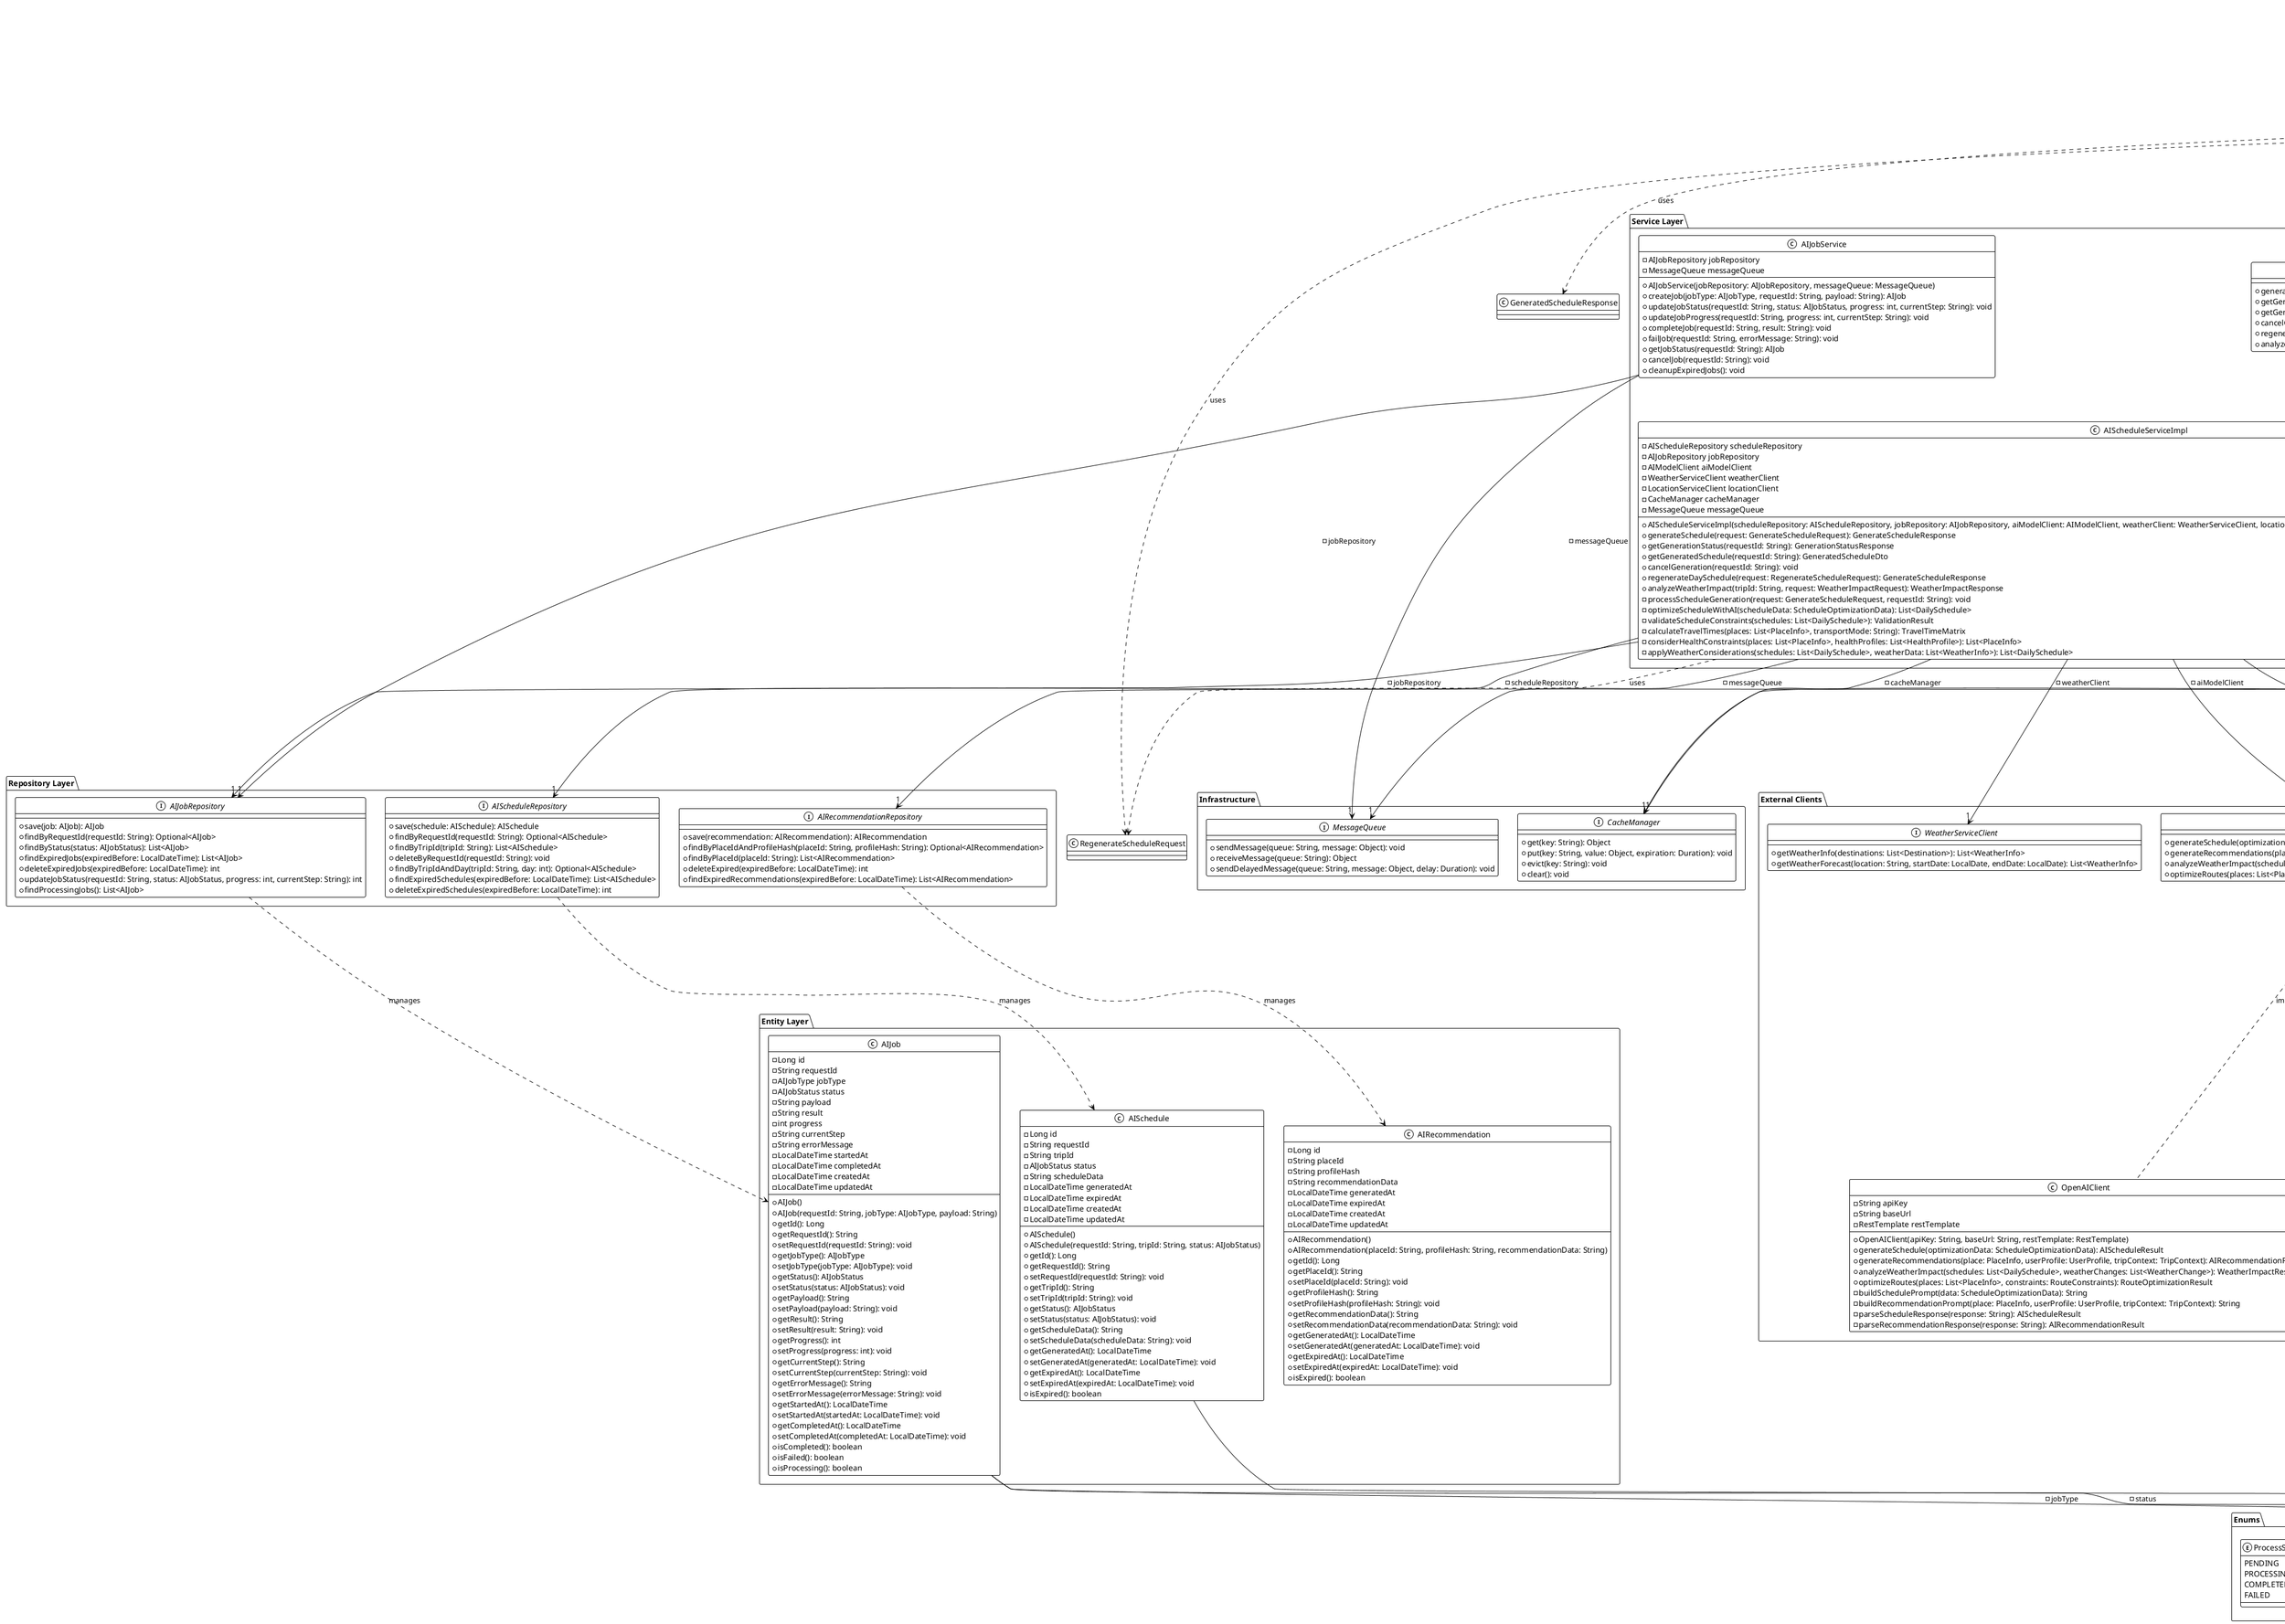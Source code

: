 @startuml
!theme mono

title AI 서비스 클래스 설계서 (Layered Architecture)

' ======================================
' Controller Layer
' ======================================
package "Controller Layer" {
    class AIScheduleController {
        -AIScheduleService aiScheduleService
        -AIScheduleValidator scheduleValidator
        +AIScheduleController(aiScheduleService: AIScheduleService, scheduleValidator: AIScheduleValidator)
        +generateAISchedule(request: GenerateScheduleRequest): ResponseEntity<GenerateScheduleResponse>
        +getGenerationStatus(requestId: String): ResponseEntity<GenerationStatusResponse>
        +getGeneratedSchedule(requestId: String): ResponseEntity<GeneratedScheduleResponse>
        +cancelGeneration(requestId: String): ResponseEntity<Void>
        +regenerateDaySchedule(request: RegenerateScheduleRequest): ResponseEntity<GenerateScheduleResponse>
        +analyzeWeatherImpact(tripId: String, request: WeatherImpactRequest): ResponseEntity<WeatherImpactResponse>
    }

    class AIRecommendationController {
        -AIRecommendationService recommendationService
        -RecommendationValidator recommendationValidator
        +AIRecommendationController(recommendationService: AIRecommendationService, recommendationValidator: RecommendationValidator)
        +generatePlaceRecommendations(placeId: String, request: RecommendationRequest): ResponseEntity<RecommendationResponse>
    }
}

' ======================================
' Service Layer
' ======================================
package "Service Layer" {
    interface AIScheduleService {
        +generateSchedule(request: GenerateScheduleRequest): GenerateScheduleResponse
        +getGenerationStatus(requestId: String): GenerationStatusResponse
        +getGeneratedSchedule(requestId: String): GeneratedScheduleDto
        +cancelGeneration(requestId: String): void
        +regenerateDaySchedule(request: RegenerateScheduleRequest): GenerateScheduleResponse
        +analyzeWeatherImpact(tripId: String, request: WeatherImpactRequest): WeatherImpactResponse
    }

    class AIScheduleServiceImpl {
        -AIScheduleRepository scheduleRepository
        -AIJobRepository jobRepository
        -AIModelClient aiModelClient
        -WeatherServiceClient weatherClient
        -LocationServiceClient locationClient
        -CacheManager cacheManager
        -MessageQueue messageQueue
        +AIScheduleServiceImpl(scheduleRepository: AIScheduleRepository, jobRepository: AIJobRepository, aiModelClient: AIModelClient, weatherClient: WeatherServiceClient, locationClient: LocationServiceClient, cacheManager: CacheManager, messageQueue: MessageQueue)
        +generateSchedule(request: GenerateScheduleRequest): GenerateScheduleResponse
        +getGenerationStatus(requestId: String): GenerationStatusResponse
        +getGeneratedSchedule(requestId: String): GeneratedScheduleDto
        +cancelGeneration(requestId: String): void
        +regenerateDaySchedule(request: RegenerateScheduleRequest): GenerateScheduleResponse
        +analyzeWeatherImpact(tripId: String, request: WeatherImpactRequest): WeatherImpactResponse
        -processScheduleGeneration(request: GenerateScheduleRequest, requestId: String): void
        -optimizeScheduleWithAI(scheduleData: ScheduleOptimizationData): List<DailySchedule>
        -validateScheduleConstraints(schedules: List<DailySchedule>): ValidationResult
        -calculateTravelTimes(places: List<PlaceInfo>, transportMode: String): TravelTimeMatrix
        -considerHealthConstraints(places: List<PlaceInfo>, healthProfiles: List<HealthProfile>): List<PlaceInfo>
        -applyWeatherConsiderations(schedules: List<DailySchedule>, weatherData: List<WeatherInfo>): List<DailySchedule>
    }

    interface AIRecommendationService {
        +generatePlaceRecommendations(placeId: String, request: RecommendationRequest): RecommendationResponse
        +getCachedRecommendations(placeId: String, profileHash: String): RecommendationResponse
        +cacheRecommendations(placeId: String, profileHash: String, recommendations: RecommendationResponse): void
    }

    class AIRecommendationServiceImpl {
        -AIRecommendationRepository recommendationRepository
        -AIModelClient aiModelClient
        -LocationServiceClient locationClient
        -CacheManager cacheManager
        +AIRecommendationServiceImpl(recommendationRepository: AIRecommendationRepository, aiModelClient: AIModelClient, locationClient: LocationServiceClient, cacheManager: CacheManager)
        +generatePlaceRecommendations(placeId: String, request: RecommendationRequest): RecommendationResponse
        +getCachedRecommendations(placeId: String, profileHash: String): RecommendationResponse
        +cacheRecommendations(placeId: String, profileHash: String, recommendations: RecommendationResponse): void
        -generatePersonalizedRecommendations(place: PlaceInfo, userProfile: UserProfile, tripContext: TripContext): RecommendationData
        -generateProfileHash(userProfile: UserProfile, tripContext: TripContext): String
        -extractPlaceInsights(place: PlaceInfo): PlaceInsights
        -generateAlternativePlaces(place: PlaceInfo, userProfile: UserProfile): List<AlternativePlace>
    }

    class AIJobService {
        -AIJobRepository jobRepository
        -MessageQueue messageQueue
        +AIJobService(jobRepository: AIJobRepository, messageQueue: MessageQueue)
        +createJob(jobType: AIJobType, requestId: String, payload: String): AIJob
        +updateJobStatus(requestId: String, status: AIJobStatus, progress: int, currentStep: String): void
        +updateJobProgress(requestId: String, progress: int, currentStep: String): void
        +completeJob(requestId: String, result: String): void
        +failJob(requestId: String, errorMessage: String): void
        +getJobStatus(requestId: String): AIJob
        +cancelJob(requestId: String): void
        +cleanupExpiredJobs(): void
    }
}

' ======================================
' Repository Layer
' ======================================
package "Repository Layer" {
    interface AIScheduleRepository {
        +save(schedule: AISchedule): AISchedule
        +findByRequestId(requestId: String): Optional<AISchedule>
        +findByTripId(tripId: String): List<AISchedule>
        +deleteByRequestId(requestId: String): void
        +findByTripIdAndDay(tripId: String, day: int): Optional<AISchedule>
        +findExpiredSchedules(expiredBefore: LocalDateTime): List<AISchedule>
        +deleteExpiredSchedules(expiredBefore: LocalDateTime): int
    }

    interface AIJobRepository {
        +save(job: AIJob): AIJob
        +findByRequestId(requestId: String): Optional<AIJob>
        +findByStatus(status: AIJobStatus): List<AIJob>
        +findExpiredJobs(expiredBefore: LocalDateTime): List<AIJob>
        +deleteExpiredJobs(expiredBefore: LocalDateTime): int
        +updateJobStatus(requestId: String, status: AIJobStatus, progress: int, currentStep: String): int
        +findProcessingJobs(): List<AIJob>
    }

    interface AIRecommendationRepository {
        +save(recommendation: AIRecommendation): AIRecommendation
        +findByPlaceIdAndProfileHash(placeId: String, profileHash: String): Optional<AIRecommendation>
        +findByPlaceId(placeId: String): List<AIRecommendation>
        +deleteExpired(expiredBefore: LocalDateTime): int
        +findExpiredRecommendations(expiredBefore: LocalDateTime): List<AIRecommendation>
    }
}

' ======================================
' Entity Layer
' ======================================
package "Entity Layer" {
    class AISchedule {
        -Long id
        -String requestId
        -String tripId
        -AIJobStatus status
        -String scheduleData
        -LocalDateTime generatedAt
        -LocalDateTime expiredAt
        -LocalDateTime createdAt
        -LocalDateTime updatedAt
        +AISchedule()
        +AISchedule(requestId: String, tripId: String, status: AIJobStatus)
        +getId(): Long
        +getRequestId(): String
        +setRequestId(requestId: String): void
        +getTripId(): String
        +setTripId(tripId: String): void
        +getStatus(): AIJobStatus
        +setStatus(status: AIJobStatus): void
        +getScheduleData(): String
        +setScheduleData(scheduleData: String): void
        +getGeneratedAt(): LocalDateTime
        +setGeneratedAt(generatedAt: LocalDateTime): void
        +getExpiredAt(): LocalDateTime
        +setExpiredAt(expiredAt: LocalDateTime): void
        +isExpired(): boolean
    }

    class AIJob {
        -Long id
        -String requestId
        -AIJobType jobType
        -AIJobStatus status
        -String payload
        -String result
        -int progress
        -String currentStep
        -String errorMessage
        -LocalDateTime startedAt
        -LocalDateTime completedAt
        -LocalDateTime createdAt
        -LocalDateTime updatedAt
        +AIJob()
        +AIJob(requestId: String, jobType: AIJobType, payload: String)
        +getId(): Long
        +getRequestId(): String
        +setRequestId(requestId: String): void
        +getJobType(): AIJobType
        +setJobType(jobType: AIJobType): void
        +getStatus(): AIJobStatus
        +setStatus(status: AIJobStatus): void
        +getPayload(): String
        +setPayload(payload: String): void
        +getResult(): String
        +setResult(result: String): void
        +getProgress(): int
        +setProgress(progress: int): void
        +getCurrentStep(): String
        +setCurrentStep(currentStep: String): void
        +getErrorMessage(): String
        +setErrorMessage(errorMessage: String): void
        +getStartedAt(): LocalDateTime
        +setStartedAt(startedAt: LocalDateTime): void
        +getCompletedAt(): LocalDateTime
        +setCompletedAt(completedAt: LocalDateTime): void
        +isCompleted(): boolean
        +isFailed(): boolean
        +isProcessing(): boolean
    }

    class AIRecommendation {
        -Long id
        -String placeId
        -String profileHash
        -String recommendationData
        -LocalDateTime generatedAt
        -LocalDateTime expiredAt
        -LocalDateTime createdAt
        -LocalDateTime updatedAt
        +AIRecommendation()
        +AIRecommendation(placeId: String, profileHash: String, recommendationData: String)
        +getId(): Long
        +getPlaceId(): String
        +setPlaceId(placeId: String): void
        +getProfileHash(): String
        +setProfileHash(profileHash: String): void
        +getRecommendationData(): String
        +setRecommendationData(recommendationData: String): void
        +getGeneratedAt(): LocalDateTime
        +setGeneratedAt(generatedAt: LocalDateTime): void
        +getExpiredAt(): LocalDateTime
        +setExpiredAt(expiredAt: LocalDateTime): void
        +isExpired(): boolean
    }
}

' ======================================
' DTO Layer
' ======================================
package "DTO Layer" {
    class GenerateScheduleRequest {
        -String tripId
        -String tripName
        -String transportMode
        -String startTime
        -List<TripMember> members
        -List<Destination> destinations
        -String specialRequests
        +GenerateScheduleRequest()
        +getTripId(): String
        +setTripId(tripId: String): void
        +getTripName(): String
        +setTripName(tripName: String): void
        +getTransportMode(): String
        +setTransportMode(transportMode: String): void
        +getStartTime(): String
        +setStartTime(startTime: String): void
        +getMembers(): List<TripMember>
        +setMembers(members: List<TripMember>): void
        +getDestinations(): List<Destination>
        +setDestinations(destinations: List<Destination>): void
        +getSpecialRequests(): String
        +setSpecialRequests(specialRequests: String): void
    }

    class GenerateScheduleResponse {
        -String requestId
        -AIJobStatus status
        -String message
        -int estimatedTime
        +GenerateScheduleResponse()
        +GenerateScheduleResponse(requestId: String, status: AIJobStatus, message: String)
        +getRequestId(): String
        +setRequestId(requestId: String): void
        +getStatus(): AIJobStatus
        +setStatus(status: AIJobStatus): void
        +getMessage(): String
        +setMessage(message: String): void
        +getEstimatedTime(): int
        +setEstimatedTime(estimatedTime: int): void
    }

    class GenerationStatusResponse {
        -String requestId
        -AIJobStatus status
        -int progress
        -String currentStep
        -List<ProcessStep> steps
        -int estimatedTime
        -String error
        +GenerationStatusResponse()
        +getRequestId(): String
        +setRequestId(requestId: String): void
        +getStatus(): AIJobStatus
        +setStatus(status: AIJobStatus): void
        +getProgress(): int
        +setProgress(progress: int): void
        +getCurrentStep(): String
        +setCurrentStep(currentStep: String): void
        +getSteps(): List<ProcessStep>
        +setSteps(steps: List<ProcessStep>): void
        +getEstimatedTime(): int
        +setEstimatedTime(estimatedTime: int): void
        +getError(): String
        +setError(error: String): void
    }

    class GeneratedScheduleDto {
        -String requestId
        -String tripId
        -AIJobStatus status
        -LocalDateTime generatedAt
        -List<DailyScheduleDto> schedules
        -ScheduleMetadata metadata
        +GeneratedScheduleDto()
        +getRequestId(): String
        +setRequestId(requestId: String): void
        +getTripId(): String
        +setTripId(tripId: String): void
        +getStatus(): AIJobStatus
        +setStatus(status: AIJobStatus): void
        +getGeneratedAt(): LocalDateTime
        +setGeneratedAt(generatedAt: LocalDateTime): void
        +getSchedules(): List<DailyScheduleDto>
        +setSchedules(schedules: List<DailyScheduleDto>): void
        +getMetadata(): ScheduleMetadata
        +setMetadata(metadata: ScheduleMetadata): void
    }

    class RecommendationRequest {
        -String placeName
        -String placeType
        -String placeAddress
        -UserProfile userProfile
        -TripContext tripContext
        +RecommendationRequest()
        +getPlaceName(): String
        +setPlaceName(placeName: String): void
        +getPlaceType(): String
        +setPlaceType(placeType: String): void
        +getPlaceAddress(): String
        +setPlaceAddress(placeAddress: String): void
        +getUserProfile(): UserProfile
        +setUserProfile(userProfile: UserProfile): void
        +getTripContext(): TripContext
        +setTripContext(tripContext: TripContext): void
    }

    class RecommendationResponse {
        -String placeId
        -RecommendationData recommendations
        -LocalDateTime generatedAt
        -LocalDateTime cacheExpiry
        +RecommendationResponse()
        +getPlaceId(): String
        +setPlaceId(placeId: String): void
        +getRecommendations(): RecommendationData
        +setRecommendations(recommendations: RecommendationData): void
        +getGeneratedAt(): LocalDateTime
        +setGeneratedAt(generatedAt: LocalDateTime): void
        +getCacheExpiry(): LocalDateTime
        +setCacheExpiry(cacheExpiry: LocalDateTime): void
    }

    class WeatherImpactRequest {
        -List<DailyScheduleDto> schedules
        -List<WeatherChange> weatherChanges
        +WeatherImpactRequest()
        +getSchedules(): List<DailyScheduleDto>
        +setSchedules(schedules: List<DailyScheduleDto>): void
        +getWeatherChanges(): List<WeatherChange>
        +setWeatherChanges(weatherChanges: List<WeatherChange>): void
    }

    class WeatherImpactResponse {
        -List<ImpactedDay> impactedDays
        +WeatherImpactResponse()
        +getImpactedDays(): List<ImpactedDay>
        +setImpactedDays(impactedDays: List<ImpactedDay>): void
    }
}

' ======================================
' Enum Classes
' ======================================
package "Enums" {
    enum AIJobType {
        SCHEDULE_GENERATION
        SCHEDULE_REGENERATION
        RECOMMENDATION_GENERATION
        WEATHER_IMPACT_ANALYSIS
    }

    enum AIJobStatus {
        QUEUED
        PROCESSING
        COMPLETED
        FAILED
        CANCELLED
    }

    enum ProcessStepStatus {
        PENDING
        PROCESSING
        COMPLETED
        FAILED
    }
}

' ======================================
' External Clients
' ======================================
package "External Clients" {
    interface AIModelClient {
        +generateSchedule(optimizationData: ScheduleOptimizationData): AIScheduleResult
        +generateRecommendations(place: PlaceInfo, userProfile: UserProfile, tripContext: TripContext): AIRecommendationResult
        +analyzeWeatherImpact(schedules: List<DailySchedule>, weatherChanges: List<WeatherChange>): WeatherImpactResult
        +optimizeRoutes(places: List<PlaceInfo>, constraints: RouteConstraints): RouteOptimizationResult
    }

    class OpenAIClient {
        -String apiKey
        -String baseUrl
        -RestTemplate restTemplate
        +OpenAIClient(apiKey: String, baseUrl: String, restTemplate: RestTemplate)
        +generateSchedule(optimizationData: ScheduleOptimizationData): AIScheduleResult
        +generateRecommendations(place: PlaceInfo, userProfile: UserProfile, tripContext: TripContext): AIRecommendationResult
        +analyzeWeatherImpact(schedules: List<DailySchedule>, weatherChanges: List<WeatherChange>): WeatherImpactResult
        +optimizeRoutes(places: List<PlaceInfo>, constraints: RouteConstraints): RouteOptimizationResult
        -buildSchedulePrompt(data: ScheduleOptimizationData): String
        -buildRecommendationPrompt(place: PlaceInfo, userProfile: UserProfile, tripContext: TripContext): String
        -parseScheduleResponse(response: String): AIScheduleResult
        -parseRecommendationResponse(response: String): AIRecommendationResult
    }

    class ClaudeClient {
        -String apiKey
        -String baseUrl
        -RestTemplate restTemplate
        +ClaudeClient(apiKey: String, baseUrl: String, restTemplate: RestTemplate)
        +generateSchedule(optimizationData: ScheduleOptimizationData): AIScheduleResult
        +generateRecommendations(place: PlaceInfo, userProfile: UserProfile, tripContext: TripContext): AIRecommendationResult
        +analyzeWeatherImpact(schedules: List<DailySchedule>, weatherChanges: List<WeatherChange>): WeatherImpactResult
        +optimizeRoutes(places: List<PlaceInfo>, constraints: RouteConstraints): RouteOptimizationResult
        -buildAnthropicRequest(messages: List<Message>): AnthropicRequest
        -parseAnthropicResponse(response: AnthropicResponse): AIResult
    }

    interface WeatherServiceClient {
        +getWeatherInfo(destinations: List<Destination>): List<WeatherInfo>
        +getWeatherForecast(location: String, startDate: LocalDate, endDate: LocalDate): List<WeatherInfo>
    }

    interface LocationServiceClient {
        +getPlaceDetails(placeId: String): PlaceInfo
        +searchPlaces(query: String, location: String): List<PlaceInfo>
    }
}

' ======================================
' Validation Layer
' ======================================
package "Validation Layer" {
    class AIScheduleValidator {
        +validateGenerateScheduleRequest(request: GenerateScheduleRequest): void
        +validateRegenerateScheduleRequest(request: RegenerateScheduleRequest): void
        +validateWeatherImpactRequest(request: WeatherImpactRequest): void
        -validateTripMembers(members: List<TripMember>): void
        -validateDestinations(destinations: List<Destination>): void
        -validateTransportMode(transportMode: String): void
        -validateTimeFormat(time: String): void
    }

    class RecommendationValidator {
        +validateRecommendationRequest(request: RecommendationRequest): void
        -validatePlaceInfo(placeName: String, placeType: String): void
        -validateUserProfile(userProfile: UserProfile): void
        -validateTripContext(tripContext: TripContext): void
    }
}

' ======================================
' Cache & Message Queue
' ======================================
package "Infrastructure" {
    interface CacheManager {
        +get(key: String): Object
        +put(key: String, value: Object, expiration: Duration): void
        +evict(key: String): void
        +clear(): void
    }

    interface MessageQueue {
        +sendMessage(queue: String, message: Object): void
        +receiveMessage(queue: String): Object
        +sendDelayedMessage(queue: String, message: Object, delay: Duration): void
    }
}

' ======================================
' Relationships
' ======================================

' Controller Layer Associations (의존성 주입으로 보유)
AIScheduleController --> "1" AIScheduleService : -aiScheduleService
AIScheduleController --> "1" AIScheduleValidator : -scheduleValidator
AIRecommendationController --> "1" AIRecommendationService : -recommendationService
AIRecommendationController --> "1" RecommendationValidator : -recommendationValidator

' Service Interface Realizations (인터페이스 구현)
AIScheduleService <|.. AIScheduleServiceImpl : implements
AIRecommendationService <|.. AIRecommendationServiceImpl : implements

' Service Layer Associations (의존성 주입으로 보유)
AIScheduleServiceImpl --> "1" AIScheduleRepository : -scheduleRepository
AIScheduleServiceImpl --> "1" AIJobRepository : -jobRepository
AIScheduleServiceImpl --> "1" AIModelClient : -aiModelClient
AIScheduleServiceImpl --> "1" WeatherServiceClient : -weatherClient
AIScheduleServiceImpl --> "1" LocationServiceClient : -locationClient
AIScheduleServiceImpl --> "1" CacheManager : -cacheManager
AIScheduleServiceImpl --> "1" MessageQueue : -messageQueue

AIRecommendationServiceImpl --> "1" AIRecommendationRepository : -recommendationRepository
AIRecommendationServiceImpl --> "1" AIModelClient : -aiModelClient
AIRecommendationServiceImpl --> "1" LocationServiceClient : -locationClient
AIRecommendationServiceImpl --> "1" CacheManager : -cacheManager

AIJobService --> "1" AIJobRepository : -jobRepository
AIJobService --> "1" MessageQueue : -messageQueue

' External Client Realizations (인터페이스 구현)
AIModelClient <|.. OpenAIClient : implements
AIModelClient <|.. ClaudeClient : implements

' Repository Layer Dependencies (메서드에서 Entity 관리)
AIScheduleRepository ..> AISchedule : manages
AIJobRepository ..> AIJob : manages
AIRecommendationRepository ..> AIRecommendation : manages

' Controller Layer Dependencies (메서드 파라미터/반환값)
AIScheduleController ..> GenerateScheduleRequest : uses
AIScheduleController ..> GenerateScheduleResponse : uses
AIScheduleController ..> GenerationStatusResponse : uses
AIScheduleController ..> GeneratedScheduleResponse : uses
AIScheduleController ..> RegenerateScheduleRequest : uses
AIScheduleController ..> WeatherImpactRequest : uses
AIScheduleController ..> WeatherImpactResponse : uses

AIRecommendationController ..> RecommendationRequest : uses
AIRecommendationController ..> RecommendationResponse : uses

' Service Layer Dependencies (메서드 파라미터/반환값)
AIScheduleServiceImpl ..> GenerateScheduleRequest : uses
AIScheduleServiceImpl ..> GenerateScheduleResponse : uses
AIScheduleServiceImpl ..> GenerationStatusResponse : uses
AIScheduleServiceImpl ..> GeneratedScheduleDto : uses
AIScheduleServiceImpl ..> RegenerateScheduleRequest : uses
AIScheduleServiceImpl ..> WeatherImpactRequest : uses
AIScheduleServiceImpl ..> WeatherImpactResponse : uses

AIRecommendationServiceImpl ..> RecommendationRequest : uses
AIRecommendationServiceImpl ..> RecommendationResponse : uses

' Entity Enum Dependencies (프로퍼티로 사용)
AISchedule --> "1" AIJobStatus : -status
AIJob --> "1" AIJobType : -jobType
AIJob --> "1" AIJobStatus : -status

' DTO Enum Dependencies (프로퍼티로 사용)
GenerateScheduleResponse --> "1" AIJobStatus : -status
GenerationStatusResponse --> "1" AIJobStatus : -status
GeneratedScheduleDto --> "1" AIJobStatus : -status

@enduml